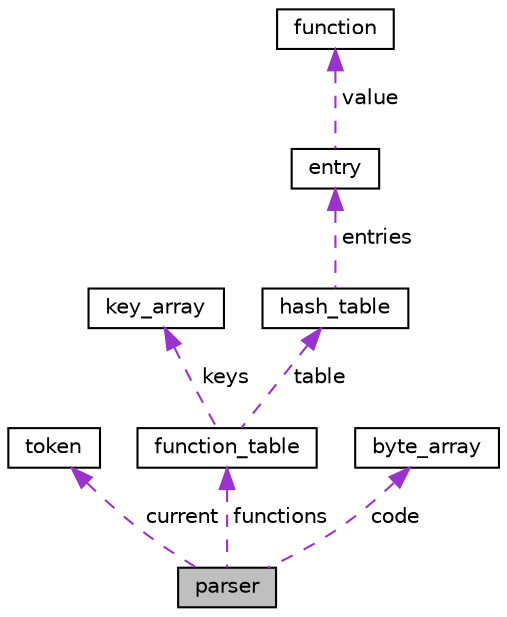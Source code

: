 digraph "parser"
{
  edge [fontname="Helvetica",fontsize="10",labelfontname="Helvetica",labelfontsize="10"];
  node [fontname="Helvetica",fontsize="10",shape=record];
  Node1 [label="parser",height=0.2,width=0.4,color="black", fillcolor="grey75", style="filled", fontcolor="black"];
  Node2 -> Node1 [dir="back",color="darkorchid3",fontsize="10",style="dashed",label=" current" ,fontname="Helvetica"];
  Node2 [label="token",height=0.2,width=0.4,color="black", fillcolor="white", style="filled",URL="$structtoken.html"];
  Node3 -> Node1 [dir="back",color="darkorchid3",fontsize="10",style="dashed",label=" functions" ,fontname="Helvetica"];
  Node3 [label="function_table",height=0.2,width=0.4,color="black", fillcolor="white", style="filled",URL="$structfunction__table.html"];
  Node4 -> Node3 [dir="back",color="darkorchid3",fontsize="10",style="dashed",label=" keys" ,fontname="Helvetica"];
  Node4 [label="key_array",height=0.2,width=0.4,color="black", fillcolor="white", style="filled",URL="$structkey__array.html"];
  Node5 -> Node3 [dir="back",color="darkorchid3",fontsize="10",style="dashed",label=" table" ,fontname="Helvetica"];
  Node5 [label="hash_table",height=0.2,width=0.4,color="black", fillcolor="white", style="filled",URL="$structhash__table.html"];
  Node6 -> Node5 [dir="back",color="darkorchid3",fontsize="10",style="dashed",label=" entries" ,fontname="Helvetica"];
  Node6 [label="entry",height=0.2,width=0.4,color="black", fillcolor="white", style="filled",URL="$structentry.html"];
  Node7 -> Node6 [dir="back",color="darkorchid3",fontsize="10",style="dashed",label=" value" ,fontname="Helvetica"];
  Node7 [label="function",height=0.2,width=0.4,color="black", fillcolor="white", style="filled",URL="$structfunction.html"];
  Node8 -> Node1 [dir="back",color="darkorchid3",fontsize="10",style="dashed",label=" code" ,fontname="Helvetica"];
  Node8 [label="byte_array",height=0.2,width=0.4,color="black", fillcolor="white", style="filled",URL="$structbyte__array.html"];
}
